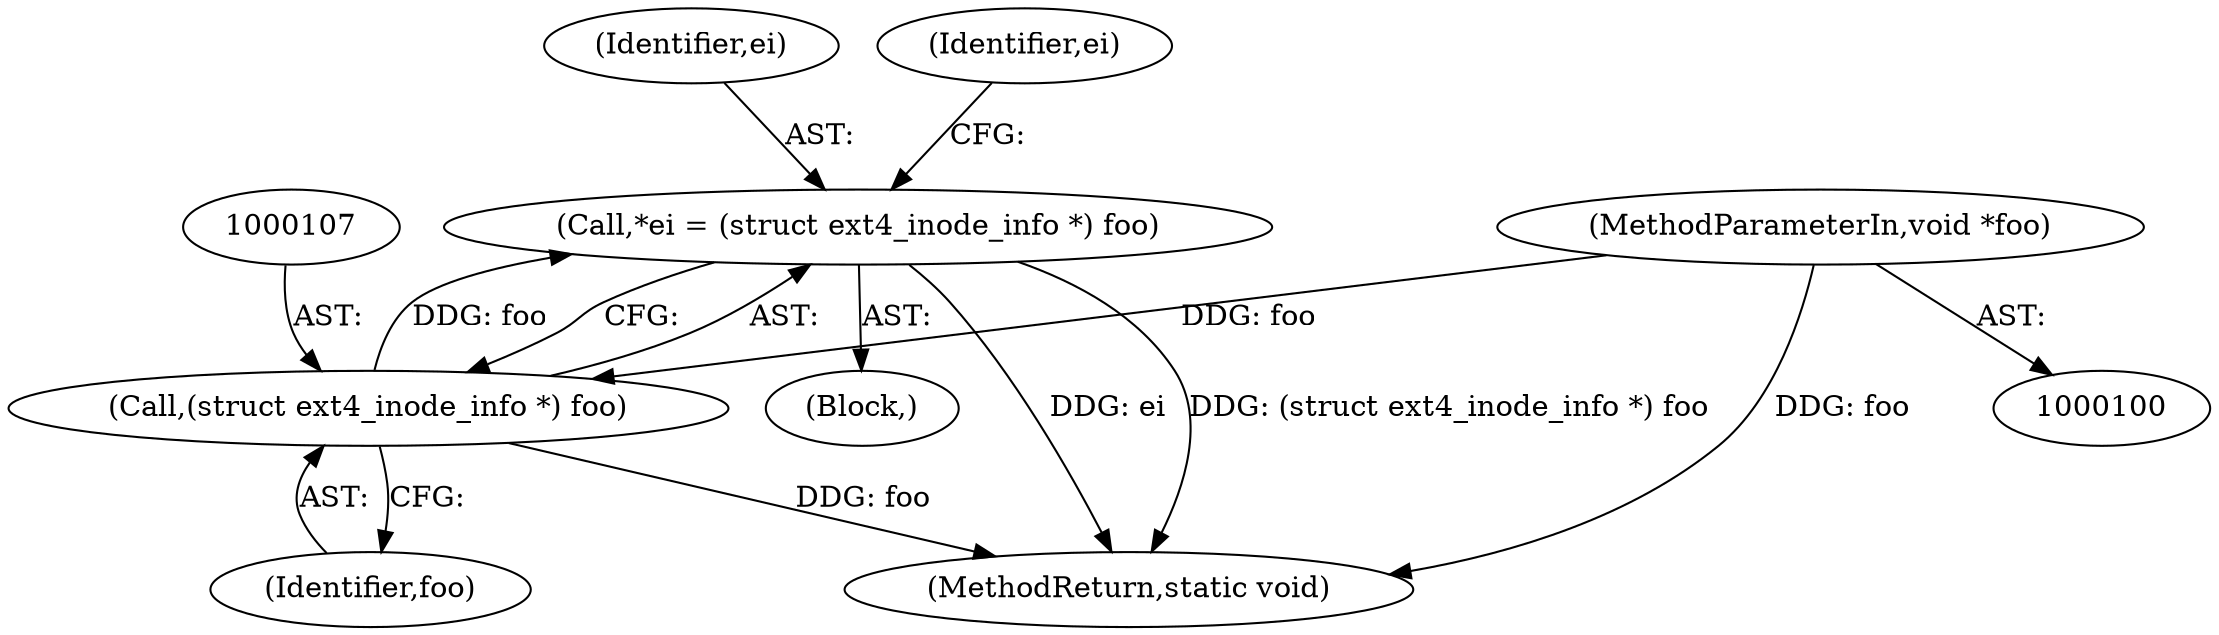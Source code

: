 digraph "0_linux_ea3d7209ca01da209cda6f0dea8be9cc4b7a933b_8@pointer" {
"1000104" [label="(Call,*ei = (struct ext4_inode_info *) foo)"];
"1000106" [label="(Call,(struct ext4_inode_info *) foo)"];
"1000101" [label="(MethodParameterIn,void *foo)"];
"1000108" [label="(Identifier,foo)"];
"1000104" [label="(Call,*ei = (struct ext4_inode_info *) foo)"];
"1000105" [label="(Identifier,ei)"];
"1000112" [label="(Identifier,ei)"];
"1000101" [label="(MethodParameterIn,void *foo)"];
"1000106" [label="(Call,(struct ext4_inode_info *) foo)"];
"1000134" [label="(MethodReturn,static void)"];
"1000102" [label="(Block,)"];
"1000104" -> "1000102"  [label="AST: "];
"1000104" -> "1000106"  [label="CFG: "];
"1000105" -> "1000104"  [label="AST: "];
"1000106" -> "1000104"  [label="AST: "];
"1000112" -> "1000104"  [label="CFG: "];
"1000104" -> "1000134"  [label="DDG: ei"];
"1000104" -> "1000134"  [label="DDG: (struct ext4_inode_info *) foo"];
"1000106" -> "1000104"  [label="DDG: foo"];
"1000106" -> "1000108"  [label="CFG: "];
"1000107" -> "1000106"  [label="AST: "];
"1000108" -> "1000106"  [label="AST: "];
"1000106" -> "1000134"  [label="DDG: foo"];
"1000101" -> "1000106"  [label="DDG: foo"];
"1000101" -> "1000100"  [label="AST: "];
"1000101" -> "1000134"  [label="DDG: foo"];
}
